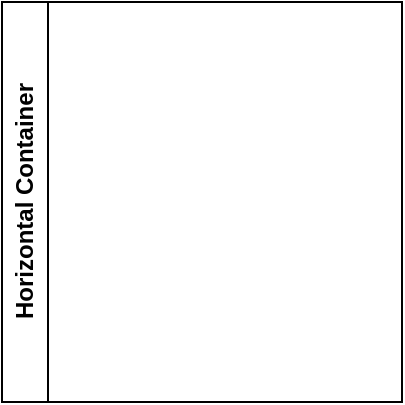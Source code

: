 <mxfile version="23.0.2" type="github">
  <diagram name="Page-1" id="F5vL00p3iNufTGQoeaOt">
    <mxGraphModel dx="2154" dy="966" grid="1" gridSize="10" guides="1" tooltips="1" connect="1" arrows="1" fold="1" page="1" pageScale="1" pageWidth="850" pageHeight="1100" math="0" shadow="0">
      <root>
        <mxCell id="0" />
        <mxCell id="1" parent="0" />
        <mxCell id="jVYfOcRApikisT4Q7Wfd-2" value="Horizontal Container" style="swimlane;horizontal=0;whiteSpace=wrap;html=1;" vertex="1" parent="1">
          <mxGeometry x="620" y="480" width="200" height="200" as="geometry" />
        </mxCell>
      </root>
    </mxGraphModel>
  </diagram>
</mxfile>
